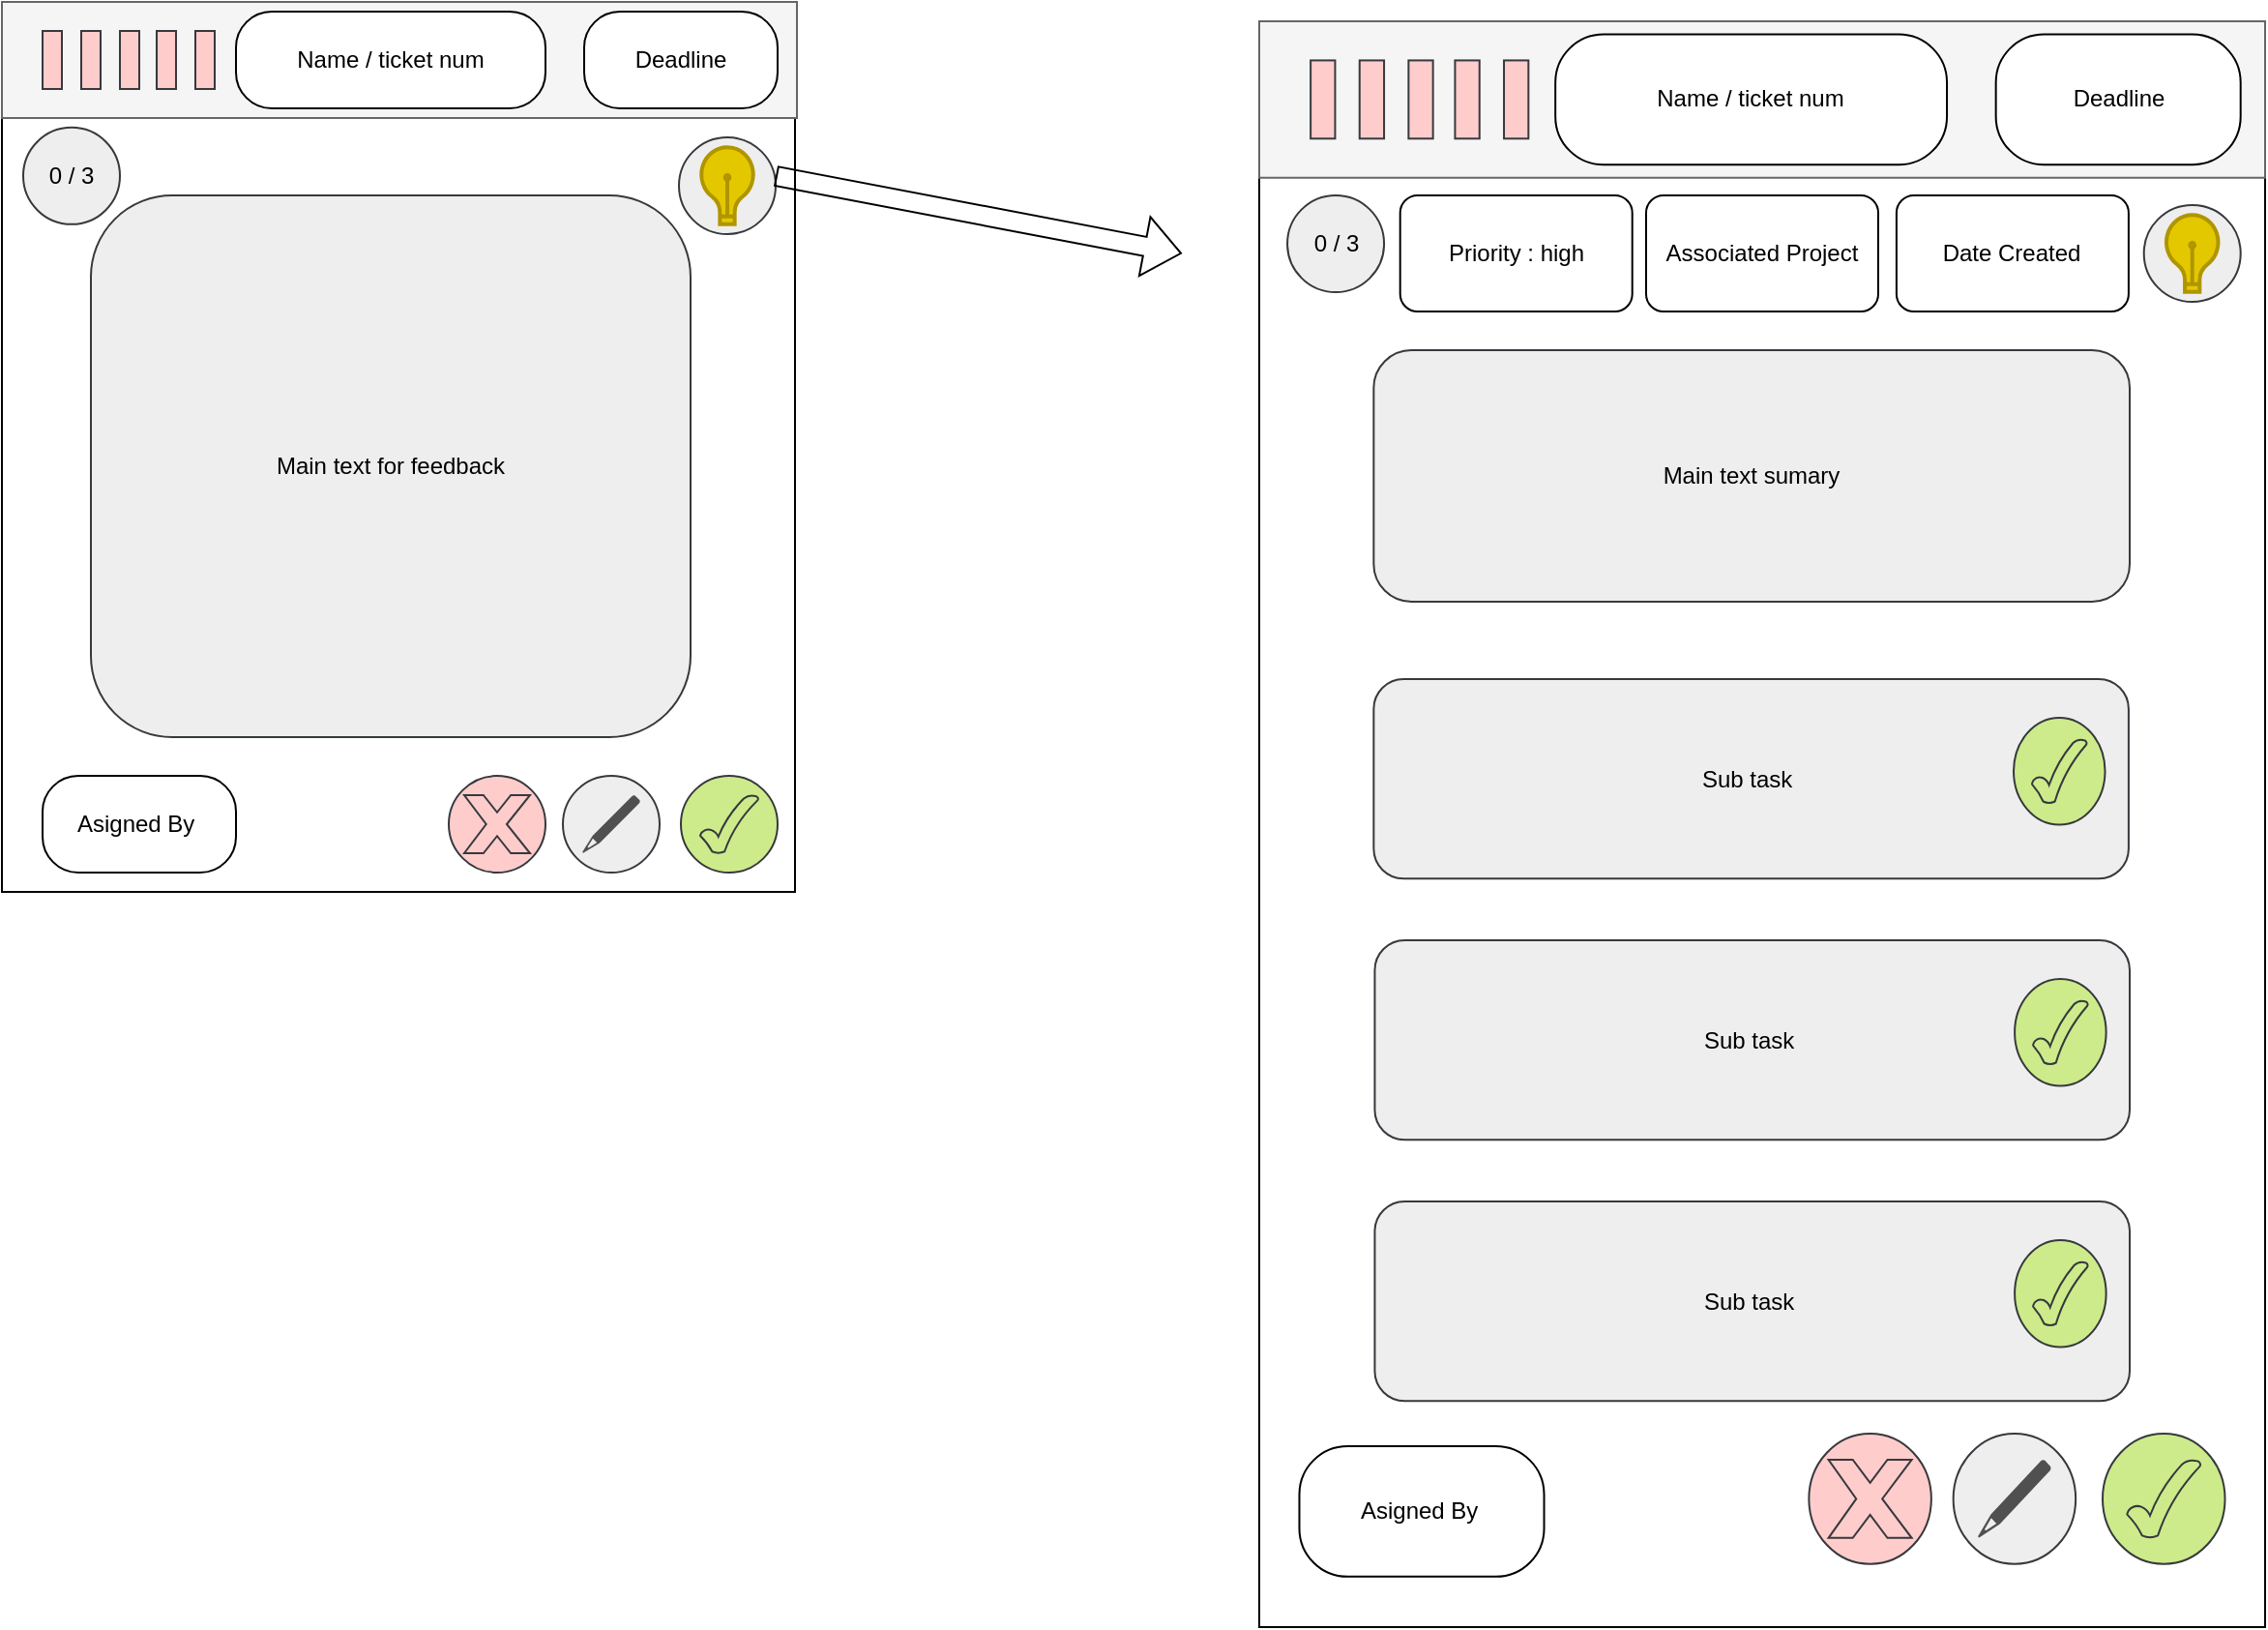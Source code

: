 <mxfile version="24.8.3">
  <diagram name="Page-1" id="vHpE0rhIuWYz5eKo5Q4r">
    <mxGraphModel dx="1556" dy="838" grid="1" gridSize="10" guides="1" tooltips="1" connect="1" arrows="1" fold="1" page="1" pageScale="1" pageWidth="827" pageHeight="1169" math="0" shadow="0">
      <root>
        <mxCell id="0" />
        <mxCell id="1" parent="0" />
        <mxCell id="Vnpq7p724VhUiTwF7HLl-49" value="" style="group" vertex="1" connectable="0" parent="1">
          <mxGeometry x="70" y="100" width="411" height="460" as="geometry" />
        </mxCell>
        <mxCell id="Vnpq7p724VhUiTwF7HLl-26" value="" style="group" vertex="1" connectable="0" parent="Vnpq7p724VhUiTwF7HLl-49">
          <mxGeometry width="411" height="460" as="geometry" />
        </mxCell>
        <mxCell id="Vnpq7p724VhUiTwF7HLl-27" value="" style="rounded=0;whiteSpace=wrap;html=1;" vertex="1" parent="Vnpq7p724VhUiTwF7HLl-26">
          <mxGeometry width="410" height="460" as="geometry" />
        </mxCell>
        <mxCell id="Vnpq7p724VhUiTwF7HLl-28" value="" style="rounded=0;whiteSpace=wrap;html=1;fillColor=#f5f5f5;fontColor=#333333;strokeColor=#666666;" vertex="1" parent="Vnpq7p724VhUiTwF7HLl-26">
          <mxGeometry width="411" height="60" as="geometry" />
        </mxCell>
        <mxCell id="Vnpq7p724VhUiTwF7HLl-29" value="" style="rounded=0;whiteSpace=wrap;html=1;fillColor=#ffcccc;strokeColor=#36393d;" vertex="1" parent="Vnpq7p724VhUiTwF7HLl-26">
          <mxGeometry x="21" y="15" width="10" height="30" as="geometry" />
        </mxCell>
        <mxCell id="Vnpq7p724VhUiTwF7HLl-30" value="" style="rounded=0;whiteSpace=wrap;html=1;fillColor=#ffcccc;strokeColor=#36393d;" vertex="1" parent="Vnpq7p724VhUiTwF7HLl-26">
          <mxGeometry x="41" y="15" width="10" height="30" as="geometry" />
        </mxCell>
        <mxCell id="Vnpq7p724VhUiTwF7HLl-31" value="" style="rounded=0;whiteSpace=wrap;html=1;fillColor=#ffcccc;strokeColor=#36393d;" vertex="1" parent="Vnpq7p724VhUiTwF7HLl-26">
          <mxGeometry x="61" y="15" width="10" height="30" as="geometry" />
        </mxCell>
        <mxCell id="Vnpq7p724VhUiTwF7HLl-32" value="Deadline" style="rounded=1;whiteSpace=wrap;html=1;arcSize=37;" vertex="1" parent="Vnpq7p724VhUiTwF7HLl-26">
          <mxGeometry x="301" y="5" width="100" height="50" as="geometry" />
        </mxCell>
        <mxCell id="Vnpq7p724VhUiTwF7HLl-33" value="Main text for feedback" style="rounded=1;whiteSpace=wrap;html=1;fillColor=#eeeeee;strokeColor=#36393d;" vertex="1" parent="Vnpq7p724VhUiTwF7HLl-26">
          <mxGeometry x="46" y="100" width="310" height="280" as="geometry" />
        </mxCell>
        <mxCell id="Vnpq7p724VhUiTwF7HLl-34" value="Name / ticket num" style="rounded=1;whiteSpace=wrap;html=1;arcSize=37;" vertex="1" parent="Vnpq7p724VhUiTwF7HLl-26">
          <mxGeometry x="121" y="5" width="160" height="50" as="geometry" />
        </mxCell>
        <mxCell id="Vnpq7p724VhUiTwF7HLl-35" value="" style="group" vertex="1" connectable="0" parent="Vnpq7p724VhUiTwF7HLl-26">
          <mxGeometry x="290" y="400" width="50" height="50" as="geometry" />
        </mxCell>
        <mxCell id="Vnpq7p724VhUiTwF7HLl-36" value="" style="ellipse;whiteSpace=wrap;html=1;fillColor=#eeeeee;strokeColor=#36393d;" vertex="1" parent="Vnpq7p724VhUiTwF7HLl-35">
          <mxGeometry width="50" height="50" as="geometry" />
        </mxCell>
        <mxCell id="Vnpq7p724VhUiTwF7HLl-37" value="" style="sketch=0;pointerEvents=1;shadow=0;dashed=0;html=1;strokeColor=none;fillColor=#505050;labelPosition=center;verticalLabelPosition=bottom;verticalAlign=top;outlineConnect=0;align=center;shape=mxgraph.office.concepts.writing_pencil;" vertex="1" parent="Vnpq7p724VhUiTwF7HLl-35">
          <mxGeometry x="10" y="10" width="30" height="30" as="geometry" />
        </mxCell>
        <mxCell id="Vnpq7p724VhUiTwF7HLl-38" value="" style="group" vertex="1" connectable="0" parent="Vnpq7p724VhUiTwF7HLl-26">
          <mxGeometry x="351" y="400" width="50" height="50" as="geometry" />
        </mxCell>
        <mxCell id="Vnpq7p724VhUiTwF7HLl-39" value="" style="ellipse;whiteSpace=wrap;html=1;fillColor=#cdeb8b;strokeColor=#36393d;" vertex="1" parent="Vnpq7p724VhUiTwF7HLl-38">
          <mxGeometry width="50" height="50" as="geometry" />
        </mxCell>
        <mxCell id="Vnpq7p724VhUiTwF7HLl-40" value="" style="verticalLabelPosition=bottom;verticalAlign=top;html=1;shape=mxgraph.basic.tick;fillColor=#cdeb8b;strokeColor=#36393d;" vertex="1" parent="Vnpq7p724VhUiTwF7HLl-38">
          <mxGeometry x="10" y="10" width="30" height="30" as="geometry" />
        </mxCell>
        <mxCell id="Vnpq7p724VhUiTwF7HLl-41" value="" style="rounded=0;whiteSpace=wrap;html=1;fillColor=#ffcccc;strokeColor=#36393d;" vertex="1" parent="Vnpq7p724VhUiTwF7HLl-26">
          <mxGeometry x="80" y="15" width="10" height="30" as="geometry" />
        </mxCell>
        <mxCell id="Vnpq7p724VhUiTwF7HLl-42" value="" style="rounded=0;whiteSpace=wrap;html=1;fillColor=#ffcccc;strokeColor=#36393d;" vertex="1" parent="Vnpq7p724VhUiTwF7HLl-26">
          <mxGeometry x="100" y="15" width="10" height="30" as="geometry" />
        </mxCell>
        <mxCell id="Vnpq7p724VhUiTwF7HLl-43" value="Asigned By&amp;nbsp;" style="rounded=1;whiteSpace=wrap;html=1;arcSize=37;" vertex="1" parent="Vnpq7p724VhUiTwF7HLl-26">
          <mxGeometry x="21" y="400" width="100" height="50" as="geometry" />
        </mxCell>
        <mxCell id="Vnpq7p724VhUiTwF7HLl-44" value="" style="ellipse;whiteSpace=wrap;html=1;fillColor=#ffcccc;strokeColor=#36393d;" vertex="1" parent="Vnpq7p724VhUiTwF7HLl-26">
          <mxGeometry x="231" y="400" width="50" height="50" as="geometry" />
        </mxCell>
        <mxCell id="Vnpq7p724VhUiTwF7HLl-45" value="" style="verticalLabelPosition=bottom;verticalAlign=top;html=1;shape=mxgraph.basic.x;fillColor=#ffcccc;strokeColor=#36393d;" vertex="1" parent="Vnpq7p724VhUiTwF7HLl-26">
          <mxGeometry x="239" y="410" width="34" height="30" as="geometry" />
        </mxCell>
        <mxCell id="Vnpq7p724VhUiTwF7HLl-80" value="" style="group" vertex="1" connectable="0" parent="Vnpq7p724VhUiTwF7HLl-26">
          <mxGeometry x="11" y="64.92" width="50" height="50" as="geometry" />
        </mxCell>
        <mxCell id="Vnpq7p724VhUiTwF7HLl-81" value="0 / 3" style="ellipse;whiteSpace=wrap;html=1;fillColor=#eeeeee;strokeColor=#36393d;" vertex="1" parent="Vnpq7p724VhUiTwF7HLl-80">
          <mxGeometry width="50" height="50" as="geometry" />
        </mxCell>
        <mxCell id="Vnpq7p724VhUiTwF7HLl-47" value="" style="ellipse;whiteSpace=wrap;html=1;fillColor=#eeeeee;strokeColor=#36393d;" vertex="1" parent="Vnpq7p724VhUiTwF7HLl-49">
          <mxGeometry x="350" y="70" width="50" height="50" as="geometry" />
        </mxCell>
        <mxCell id="Vnpq7p724VhUiTwF7HLl-48" value="" style="html=1;verticalLabelPosition=bottom;align=center;labelBackgroundColor=#ffffff;verticalAlign=top;strokeWidth=2;strokeColor=#B09500;shadow=0;dashed=0;shape=mxgraph.ios7.icons.lightbulb;fillColor=#e3c800;fontColor=#000000;" vertex="1" parent="Vnpq7p724VhUiTwF7HLl-49">
          <mxGeometry x="360.5" y="75.07" width="29" height="39.85" as="geometry" />
        </mxCell>
        <mxCell id="Vnpq7p724VhUiTwF7HLl-74" value="" style="group" vertex="1" connectable="0" parent="1">
          <mxGeometry x="720" y="110" width="520" height="830" as="geometry" />
        </mxCell>
        <mxCell id="Vnpq7p724VhUiTwF7HLl-51" value="" style="rounded=0;whiteSpace=wrap;html=1;" vertex="1" parent="Vnpq7p724VhUiTwF7HLl-74">
          <mxGeometry width="520" height="830" as="geometry" />
        </mxCell>
        <mxCell id="Vnpq7p724VhUiTwF7HLl-52" value="" style="rounded=0;whiteSpace=wrap;html=1;fillColor=#f5f5f5;fontColor=#333333;strokeColor=#666666;" vertex="1" parent="Vnpq7p724VhUiTwF7HLl-74">
          <mxGeometry width="520" height="80.87" as="geometry" />
        </mxCell>
        <mxCell id="Vnpq7p724VhUiTwF7HLl-53" value="" style="rounded=0;whiteSpace=wrap;html=1;fillColor=#ffcccc;strokeColor=#36393d;" vertex="1" parent="Vnpq7p724VhUiTwF7HLl-74">
          <mxGeometry x="26.569" y="20.217" width="12.652" height="40.435" as="geometry" />
        </mxCell>
        <mxCell id="Vnpq7p724VhUiTwF7HLl-54" value="" style="rounded=0;whiteSpace=wrap;html=1;fillColor=#ffcccc;strokeColor=#36393d;" vertex="1" parent="Vnpq7p724VhUiTwF7HLl-74">
          <mxGeometry x="51.873" y="20.217" width="12.652" height="40.435" as="geometry" />
        </mxCell>
        <mxCell id="Vnpq7p724VhUiTwF7HLl-55" value="" style="rounded=0;whiteSpace=wrap;html=1;fillColor=#ffcccc;strokeColor=#36393d;" vertex="1" parent="Vnpq7p724VhUiTwF7HLl-74">
          <mxGeometry x="77.178" y="20.217" width="12.652" height="40.435" as="geometry" />
        </mxCell>
        <mxCell id="Vnpq7p724VhUiTwF7HLl-56" value="Deadline" style="rounded=1;whiteSpace=wrap;html=1;arcSize=37;" vertex="1" parent="Vnpq7p724VhUiTwF7HLl-74">
          <mxGeometry x="380.827" y="6.739" width="126.521" height="67.391" as="geometry" />
        </mxCell>
        <mxCell id="Vnpq7p724VhUiTwF7HLl-58" value="Name / ticket num" style="rounded=1;whiteSpace=wrap;html=1;arcSize=37;" vertex="1" parent="Vnpq7p724VhUiTwF7HLl-74">
          <mxGeometry x="153.09" y="6.739" width="202.433" height="67.391" as="geometry" />
        </mxCell>
        <mxCell id="Vnpq7p724VhUiTwF7HLl-59" value="" style="group" vertex="1" connectable="0" parent="Vnpq7p724VhUiTwF7HLl-74">
          <mxGeometry x="358.82" y="730.0" width="63.26" height="67.391" as="geometry" />
        </mxCell>
        <mxCell id="Vnpq7p724VhUiTwF7HLl-60" value="" style="ellipse;whiteSpace=wrap;html=1;fillColor=#eeeeee;strokeColor=#36393d;" vertex="1" parent="Vnpq7p724VhUiTwF7HLl-59">
          <mxGeometry width="63.26" height="67.391" as="geometry" />
        </mxCell>
        <mxCell id="Vnpq7p724VhUiTwF7HLl-61" value="" style="sketch=0;pointerEvents=1;shadow=0;dashed=0;html=1;strokeColor=none;fillColor=#505050;labelPosition=center;verticalLabelPosition=bottom;verticalAlign=top;outlineConnect=0;align=center;shape=mxgraph.office.concepts.writing_pencil;" vertex="1" parent="Vnpq7p724VhUiTwF7HLl-59">
          <mxGeometry x="12.652" y="13.478" width="37.956" height="40.435" as="geometry" />
        </mxCell>
        <mxCell id="Vnpq7p724VhUiTwF7HLl-62" value="" style="group" vertex="1" connectable="0" parent="Vnpq7p724VhUiTwF7HLl-74">
          <mxGeometry x="435.998" y="730.0" width="63.26" height="67.391" as="geometry" />
        </mxCell>
        <mxCell id="Vnpq7p724VhUiTwF7HLl-63" value="" style="ellipse;whiteSpace=wrap;html=1;fillColor=#cdeb8b;strokeColor=#36393d;" vertex="1" parent="Vnpq7p724VhUiTwF7HLl-62">
          <mxGeometry width="63.26" height="67.391" as="geometry" />
        </mxCell>
        <mxCell id="Vnpq7p724VhUiTwF7HLl-64" value="" style="verticalLabelPosition=bottom;verticalAlign=top;html=1;shape=mxgraph.basic.tick;fillColor=#cdeb8b;strokeColor=#36393d;" vertex="1" parent="Vnpq7p724VhUiTwF7HLl-62">
          <mxGeometry x="12.652" y="13.478" width="37.956" height="40.435" as="geometry" />
        </mxCell>
        <mxCell id="Vnpq7p724VhUiTwF7HLl-65" value="" style="rounded=0;whiteSpace=wrap;html=1;fillColor=#ffcccc;strokeColor=#36393d;" vertex="1" parent="Vnpq7p724VhUiTwF7HLl-74">
          <mxGeometry x="101.217" y="20.217" width="12.652" height="40.435" as="geometry" />
        </mxCell>
        <mxCell id="Vnpq7p724VhUiTwF7HLl-66" value="" style="rounded=0;whiteSpace=wrap;html=1;fillColor=#ffcccc;strokeColor=#36393d;" vertex="1" parent="Vnpq7p724VhUiTwF7HLl-74">
          <mxGeometry x="126.521" y="20.217" width="12.652" height="40.435" as="geometry" />
        </mxCell>
        <mxCell id="Vnpq7p724VhUiTwF7HLl-67" value="Asigned By&amp;nbsp;" style="rounded=1;whiteSpace=wrap;html=1;arcSize=37;" vertex="1" parent="Vnpq7p724VhUiTwF7HLl-74">
          <mxGeometry x="20.739" y="736.52" width="126.521" height="67.391" as="geometry" />
        </mxCell>
        <mxCell id="Vnpq7p724VhUiTwF7HLl-68" value="" style="ellipse;whiteSpace=wrap;html=1;fillColor=#ffcccc;strokeColor=#36393d;" vertex="1" parent="Vnpq7p724VhUiTwF7HLl-74">
          <mxGeometry x="284.173" y="730.0" width="63.26" height="67.391" as="geometry" />
        </mxCell>
        <mxCell id="Vnpq7p724VhUiTwF7HLl-69" value="" style="verticalLabelPosition=bottom;verticalAlign=top;html=1;shape=mxgraph.basic.x;fillColor=#ffcccc;strokeColor=#36393d;" vertex="1" parent="Vnpq7p724VhUiTwF7HLl-74">
          <mxGeometry x="294.294" y="743.479" width="43.017" height="40.435" as="geometry" />
        </mxCell>
        <mxCell id="Vnpq7p724VhUiTwF7HLl-82" value="0 / 3" style="ellipse;whiteSpace=wrap;html=1;fillColor=#eeeeee;strokeColor=#36393d;" vertex="1" parent="Vnpq7p724VhUiTwF7HLl-74">
          <mxGeometry x="14.53" y="90" width="50" height="50" as="geometry" />
        </mxCell>
        <mxCell id="Vnpq7p724VhUiTwF7HLl-75" value="Priority : high" style="rounded=1;whiteSpace=wrap;html=1;" vertex="1" parent="Vnpq7p724VhUiTwF7HLl-74">
          <mxGeometry x="72.85" y="90" width="120" height="60" as="geometry" />
        </mxCell>
        <mxCell id="Vnpq7p724VhUiTwF7HLl-76" value="Date Created" style="rounded=1;whiteSpace=wrap;html=1;" vertex="1" parent="Vnpq7p724VhUiTwF7HLl-74">
          <mxGeometry x="329.45" y="90" width="120" height="60" as="geometry" />
        </mxCell>
        <mxCell id="Vnpq7p724VhUiTwF7HLl-78" value="Associated Project" style="rounded=1;whiteSpace=wrap;html=1;" vertex="1" parent="Vnpq7p724VhUiTwF7HLl-74">
          <mxGeometry x="200.0" y="90" width="120" height="60" as="geometry" />
        </mxCell>
        <mxCell id="Vnpq7p724VhUiTwF7HLl-88" value="Main text sumary" style="rounded=1;whiteSpace=wrap;html=1;fillColor=#eeeeee;strokeColor=#36393d;" vertex="1" parent="Vnpq7p724VhUiTwF7HLl-74">
          <mxGeometry x="59.17" y="170" width="390.83" height="130" as="geometry" />
        </mxCell>
        <mxCell id="Vnpq7p724VhUiTwF7HLl-112" value="" style="group" vertex="1" connectable="0" parent="Vnpq7p724VhUiTwF7HLl-74">
          <mxGeometry x="59.17" y="340" width="390.28" height="103.152" as="geometry" />
        </mxCell>
        <mxCell id="Vnpq7p724VhUiTwF7HLl-83" value="Sub task&amp;nbsp;" style="rounded=1;whiteSpace=wrap;html=1;fillColor=#eeeeee;strokeColor=#36393d;" vertex="1" parent="Vnpq7p724VhUiTwF7HLl-112">
          <mxGeometry width="390.28" height="103.152" as="geometry" />
        </mxCell>
        <mxCell id="Vnpq7p724VhUiTwF7HLl-104" value="" style="group" vertex="1" connectable="0" parent="Vnpq7p724VhUiTwF7HLl-112">
          <mxGeometry x="330.83" y="20" width="47.26" height="55.27" as="geometry" />
        </mxCell>
        <mxCell id="Vnpq7p724VhUiTwF7HLl-105" value="" style="ellipse;whiteSpace=wrap;html=1;fillColor=#cdeb8b;strokeColor=#36393d;" vertex="1" parent="Vnpq7p724VhUiTwF7HLl-104">
          <mxGeometry width="47.26" height="55.27" as="geometry" />
        </mxCell>
        <mxCell id="Vnpq7p724VhUiTwF7HLl-106" value="" style="verticalLabelPosition=bottom;verticalAlign=top;html=1;shape=mxgraph.basic.tick;fillColor=#cdeb8b;strokeColor=#36393d;" vertex="1" parent="Vnpq7p724VhUiTwF7HLl-104">
          <mxGeometry x="9.452" y="11.054" width="28.356" height="33.162" as="geometry" />
        </mxCell>
        <mxCell id="Vnpq7p724VhUiTwF7HLl-113" value="" style="group" vertex="1" connectable="0" parent="Vnpq7p724VhUiTwF7HLl-74">
          <mxGeometry x="59.72" y="475" width="390.28" height="103.152" as="geometry" />
        </mxCell>
        <mxCell id="Vnpq7p724VhUiTwF7HLl-114" value="Sub task&amp;nbsp;" style="rounded=1;whiteSpace=wrap;html=1;fillColor=#eeeeee;strokeColor=#36393d;" vertex="1" parent="Vnpq7p724VhUiTwF7HLl-113">
          <mxGeometry width="390.28" height="103.152" as="geometry" />
        </mxCell>
        <mxCell id="Vnpq7p724VhUiTwF7HLl-115" value="" style="group" vertex="1" connectable="0" parent="Vnpq7p724VhUiTwF7HLl-113">
          <mxGeometry x="330.83" y="20" width="47.26" height="55.27" as="geometry" />
        </mxCell>
        <mxCell id="Vnpq7p724VhUiTwF7HLl-116" value="" style="ellipse;whiteSpace=wrap;html=1;fillColor=#cdeb8b;strokeColor=#36393d;" vertex="1" parent="Vnpq7p724VhUiTwF7HLl-115">
          <mxGeometry width="47.26" height="55.27" as="geometry" />
        </mxCell>
        <mxCell id="Vnpq7p724VhUiTwF7HLl-117" value="" style="verticalLabelPosition=bottom;verticalAlign=top;html=1;shape=mxgraph.basic.tick;fillColor=#cdeb8b;strokeColor=#36393d;" vertex="1" parent="Vnpq7p724VhUiTwF7HLl-115">
          <mxGeometry x="9.452" y="11.054" width="28.356" height="33.162" as="geometry" />
        </mxCell>
        <mxCell id="Vnpq7p724VhUiTwF7HLl-118" value="" style="group" vertex="1" connectable="0" parent="Vnpq7p724VhUiTwF7HLl-74">
          <mxGeometry x="59.72" y="610" width="390.28" height="103.152" as="geometry" />
        </mxCell>
        <mxCell id="Vnpq7p724VhUiTwF7HLl-119" value="Sub task&amp;nbsp;" style="rounded=1;whiteSpace=wrap;html=1;fillColor=#eeeeee;strokeColor=#36393d;" vertex="1" parent="Vnpq7p724VhUiTwF7HLl-118">
          <mxGeometry width="390.28" height="103.152" as="geometry" />
        </mxCell>
        <mxCell id="Vnpq7p724VhUiTwF7HLl-120" value="" style="group" vertex="1" connectable="0" parent="Vnpq7p724VhUiTwF7HLl-118">
          <mxGeometry x="330.83" y="20" width="47.26" height="55.27" as="geometry" />
        </mxCell>
        <mxCell id="Vnpq7p724VhUiTwF7HLl-121" value="" style="ellipse;whiteSpace=wrap;html=1;fillColor=#cdeb8b;strokeColor=#36393d;" vertex="1" parent="Vnpq7p724VhUiTwF7HLl-120">
          <mxGeometry width="47.26" height="55.27" as="geometry" />
        </mxCell>
        <mxCell id="Vnpq7p724VhUiTwF7HLl-122" value="" style="verticalLabelPosition=bottom;verticalAlign=top;html=1;shape=mxgraph.basic.tick;fillColor=#cdeb8b;strokeColor=#36393d;" vertex="1" parent="Vnpq7p724VhUiTwF7HLl-120">
          <mxGeometry x="9.452" y="11.054" width="28.356" height="33.162" as="geometry" />
        </mxCell>
        <mxCell id="Vnpq7p724VhUiTwF7HLl-125" value="" style="ellipse;whiteSpace=wrap;html=1;fillColor=#eeeeee;strokeColor=#36393d;" vertex="1" parent="Vnpq7p724VhUiTwF7HLl-74">
          <mxGeometry x="457.35" y="95" width="50" height="50" as="geometry" />
        </mxCell>
        <mxCell id="Vnpq7p724VhUiTwF7HLl-126" value="" style="html=1;verticalLabelPosition=bottom;align=center;labelBackgroundColor=#ffffff;verticalAlign=top;strokeWidth=2;strokeColor=#B09500;shadow=0;dashed=0;shape=mxgraph.ios7.icons.lightbulb;fillColor=#e3c800;fontColor=#000000;" vertex="1" parent="Vnpq7p724VhUiTwF7HLl-74">
          <mxGeometry x="467.85" y="100.07" width="29" height="39.85" as="geometry" />
        </mxCell>
        <mxCell id="Vnpq7p724VhUiTwF7HLl-123" value="" style="shape=flexArrow;endArrow=classic;html=1;rounded=0;" edge="1" parent="1">
          <mxGeometry width="50" height="50" relative="1" as="geometry">
            <mxPoint x="470" y="190" as="sourcePoint" />
            <mxPoint x="680" y="230" as="targetPoint" />
          </mxGeometry>
        </mxCell>
      </root>
    </mxGraphModel>
  </diagram>
</mxfile>
